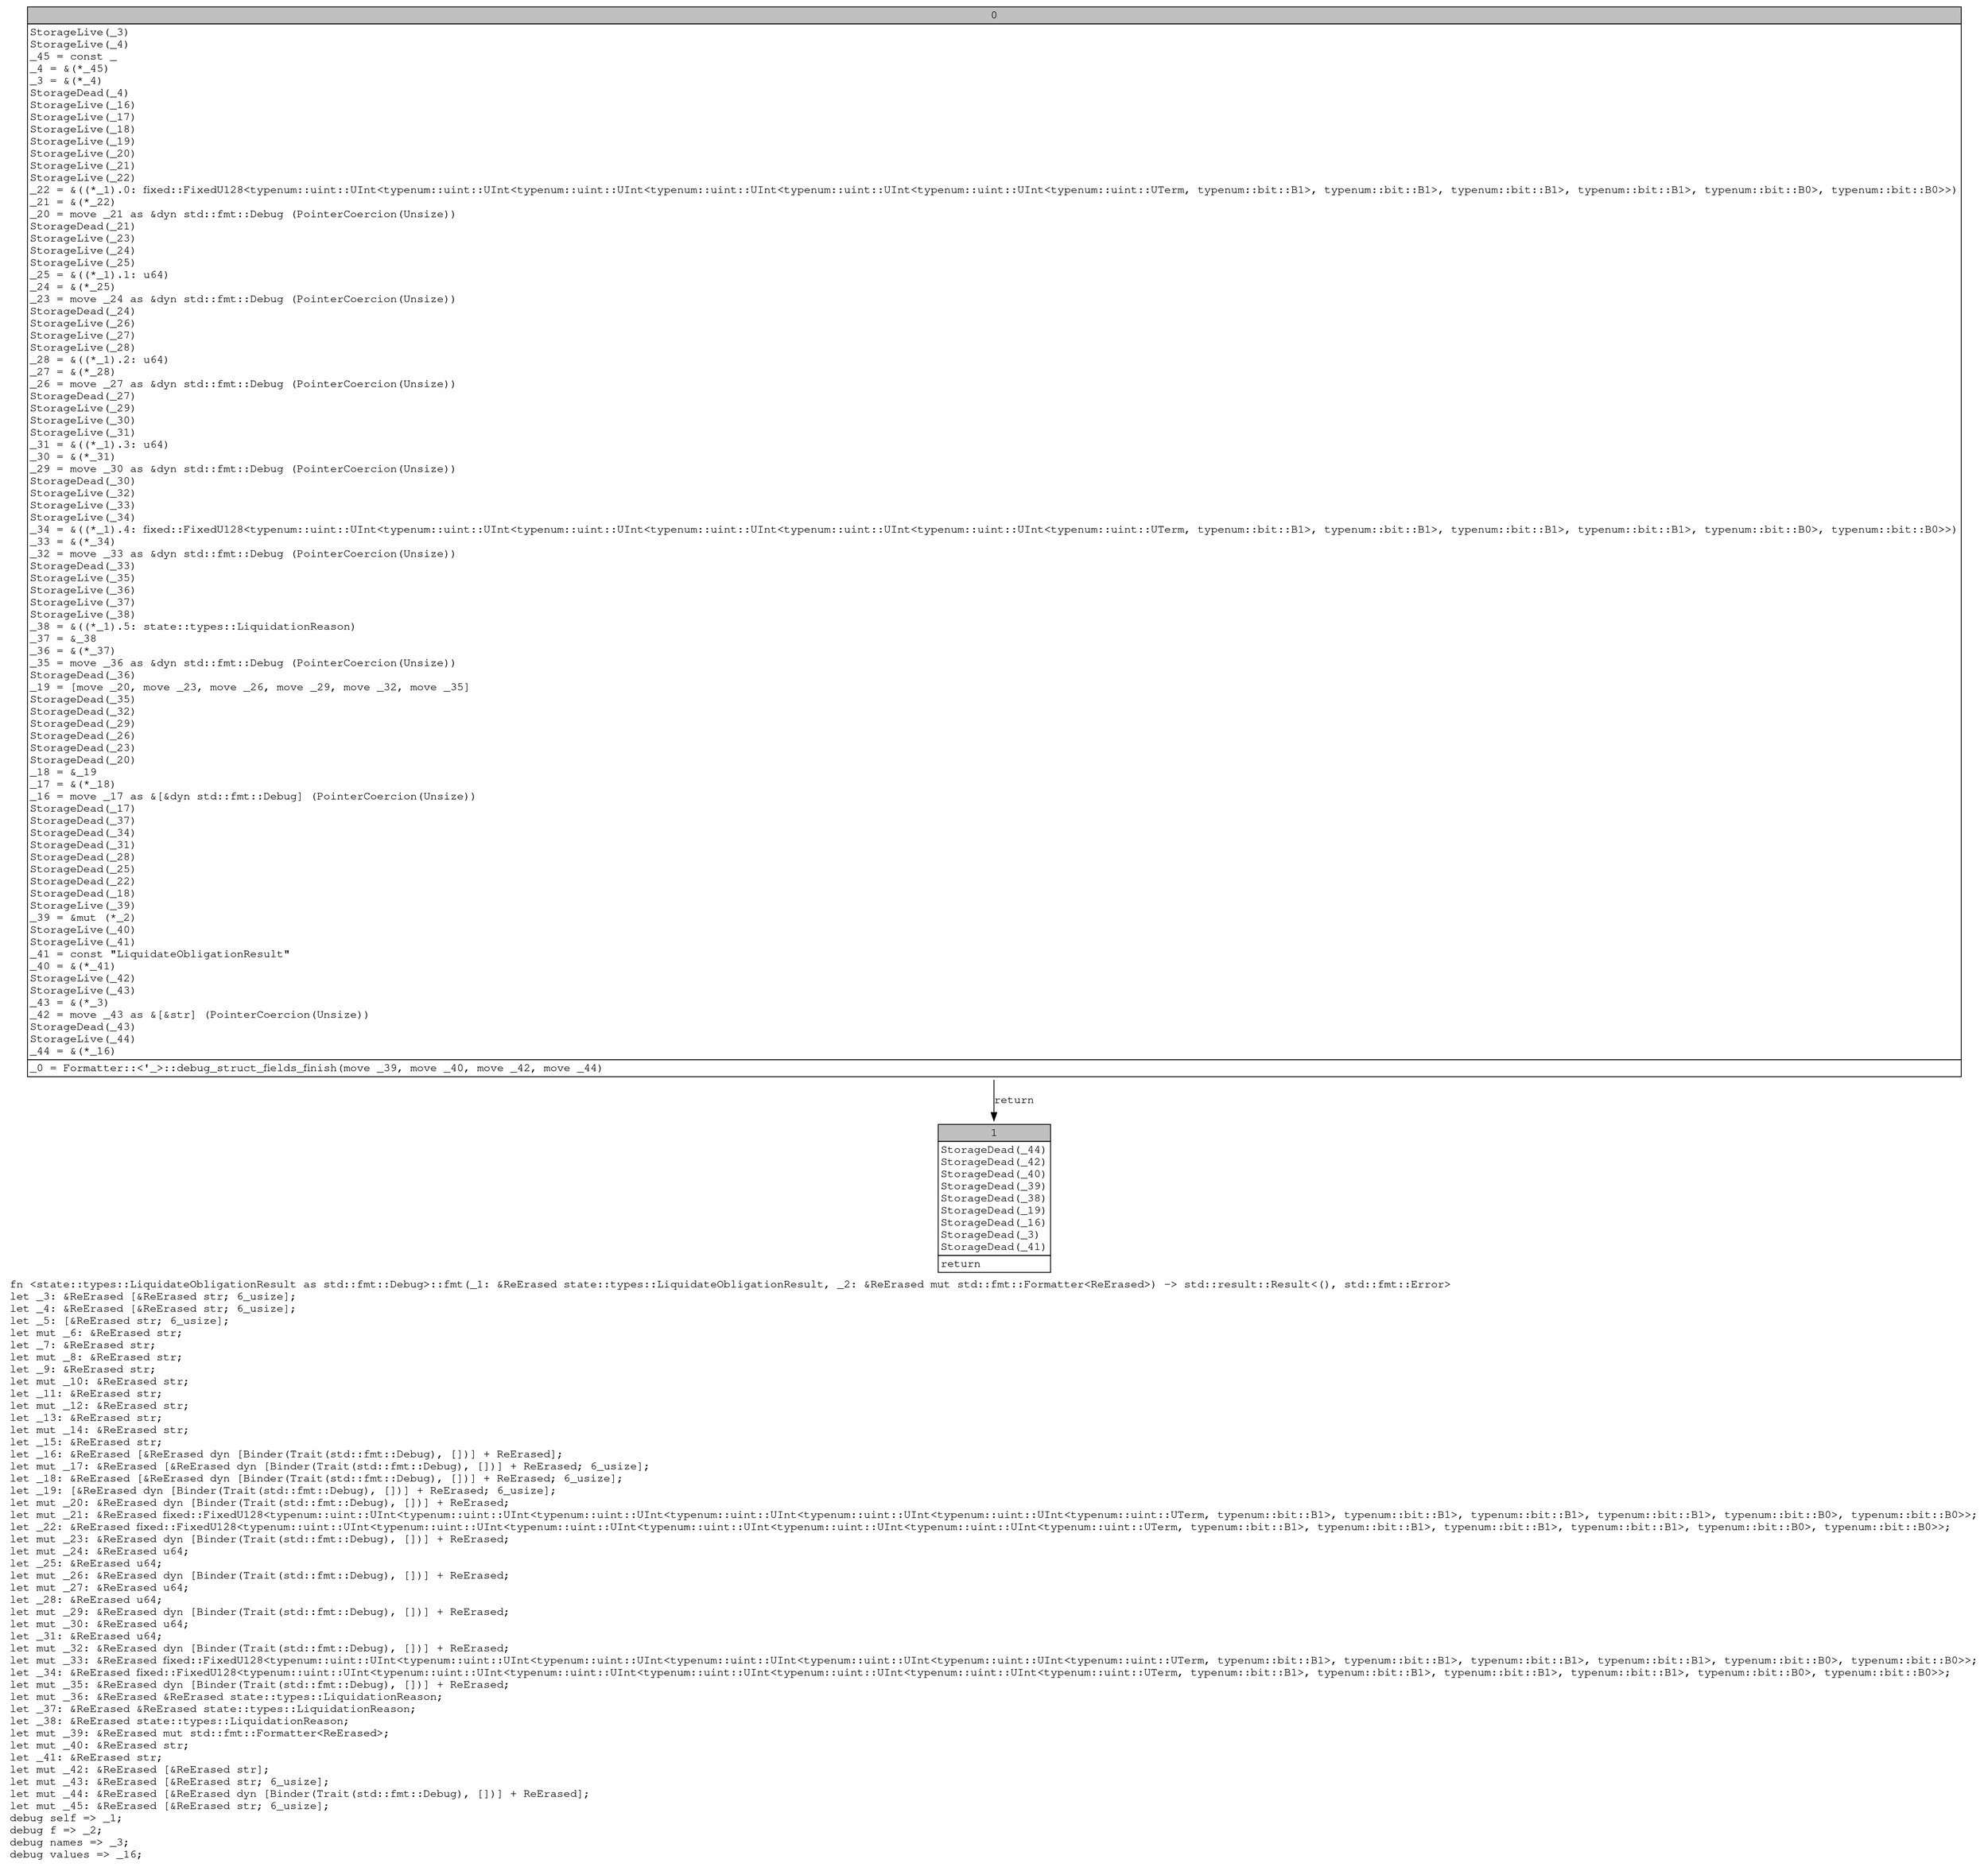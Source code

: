 digraph Mir_0_10670 {
    graph [fontname="Courier, monospace"];
    node [fontname="Courier, monospace"];
    edge [fontname="Courier, monospace"];
    label=<fn &lt;state::types::LiquidateObligationResult as std::fmt::Debug&gt;::fmt(_1: &amp;ReErased state::types::LiquidateObligationResult, _2: &amp;ReErased mut std::fmt::Formatter&lt;ReErased&gt;) -&gt; std::result::Result&lt;(), std::fmt::Error&gt;<br align="left"/>let _3: &amp;ReErased [&amp;ReErased str; 6_usize];<br align="left"/>let _4: &amp;ReErased [&amp;ReErased str; 6_usize];<br align="left"/>let _5: [&amp;ReErased str; 6_usize];<br align="left"/>let mut _6: &amp;ReErased str;<br align="left"/>let _7: &amp;ReErased str;<br align="left"/>let mut _8: &amp;ReErased str;<br align="left"/>let _9: &amp;ReErased str;<br align="left"/>let mut _10: &amp;ReErased str;<br align="left"/>let _11: &amp;ReErased str;<br align="left"/>let mut _12: &amp;ReErased str;<br align="left"/>let _13: &amp;ReErased str;<br align="left"/>let mut _14: &amp;ReErased str;<br align="left"/>let _15: &amp;ReErased str;<br align="left"/>let _16: &amp;ReErased [&amp;ReErased dyn [Binder(Trait(std::fmt::Debug), [])] + ReErased];<br align="left"/>let mut _17: &amp;ReErased [&amp;ReErased dyn [Binder(Trait(std::fmt::Debug), [])] + ReErased; 6_usize];<br align="left"/>let _18: &amp;ReErased [&amp;ReErased dyn [Binder(Trait(std::fmt::Debug), [])] + ReErased; 6_usize];<br align="left"/>let _19: [&amp;ReErased dyn [Binder(Trait(std::fmt::Debug), [])] + ReErased; 6_usize];<br align="left"/>let mut _20: &amp;ReErased dyn [Binder(Trait(std::fmt::Debug), [])] + ReErased;<br align="left"/>let mut _21: &amp;ReErased fixed::FixedU128&lt;typenum::uint::UInt&lt;typenum::uint::UInt&lt;typenum::uint::UInt&lt;typenum::uint::UInt&lt;typenum::uint::UInt&lt;typenum::uint::UInt&lt;typenum::uint::UTerm, typenum::bit::B1&gt;, typenum::bit::B1&gt;, typenum::bit::B1&gt;, typenum::bit::B1&gt;, typenum::bit::B0&gt;, typenum::bit::B0&gt;&gt;;<br align="left"/>let _22: &amp;ReErased fixed::FixedU128&lt;typenum::uint::UInt&lt;typenum::uint::UInt&lt;typenum::uint::UInt&lt;typenum::uint::UInt&lt;typenum::uint::UInt&lt;typenum::uint::UInt&lt;typenum::uint::UTerm, typenum::bit::B1&gt;, typenum::bit::B1&gt;, typenum::bit::B1&gt;, typenum::bit::B1&gt;, typenum::bit::B0&gt;, typenum::bit::B0&gt;&gt;;<br align="left"/>let mut _23: &amp;ReErased dyn [Binder(Trait(std::fmt::Debug), [])] + ReErased;<br align="left"/>let mut _24: &amp;ReErased u64;<br align="left"/>let _25: &amp;ReErased u64;<br align="left"/>let mut _26: &amp;ReErased dyn [Binder(Trait(std::fmt::Debug), [])] + ReErased;<br align="left"/>let mut _27: &amp;ReErased u64;<br align="left"/>let _28: &amp;ReErased u64;<br align="left"/>let mut _29: &amp;ReErased dyn [Binder(Trait(std::fmt::Debug), [])] + ReErased;<br align="left"/>let mut _30: &amp;ReErased u64;<br align="left"/>let _31: &amp;ReErased u64;<br align="left"/>let mut _32: &amp;ReErased dyn [Binder(Trait(std::fmt::Debug), [])] + ReErased;<br align="left"/>let mut _33: &amp;ReErased fixed::FixedU128&lt;typenum::uint::UInt&lt;typenum::uint::UInt&lt;typenum::uint::UInt&lt;typenum::uint::UInt&lt;typenum::uint::UInt&lt;typenum::uint::UInt&lt;typenum::uint::UTerm, typenum::bit::B1&gt;, typenum::bit::B1&gt;, typenum::bit::B1&gt;, typenum::bit::B1&gt;, typenum::bit::B0&gt;, typenum::bit::B0&gt;&gt;;<br align="left"/>let _34: &amp;ReErased fixed::FixedU128&lt;typenum::uint::UInt&lt;typenum::uint::UInt&lt;typenum::uint::UInt&lt;typenum::uint::UInt&lt;typenum::uint::UInt&lt;typenum::uint::UInt&lt;typenum::uint::UTerm, typenum::bit::B1&gt;, typenum::bit::B1&gt;, typenum::bit::B1&gt;, typenum::bit::B1&gt;, typenum::bit::B0&gt;, typenum::bit::B0&gt;&gt;;<br align="left"/>let mut _35: &amp;ReErased dyn [Binder(Trait(std::fmt::Debug), [])] + ReErased;<br align="left"/>let mut _36: &amp;ReErased &amp;ReErased state::types::LiquidationReason;<br align="left"/>let _37: &amp;ReErased &amp;ReErased state::types::LiquidationReason;<br align="left"/>let _38: &amp;ReErased state::types::LiquidationReason;<br align="left"/>let mut _39: &amp;ReErased mut std::fmt::Formatter&lt;ReErased&gt;;<br align="left"/>let mut _40: &amp;ReErased str;<br align="left"/>let _41: &amp;ReErased str;<br align="left"/>let mut _42: &amp;ReErased [&amp;ReErased str];<br align="left"/>let mut _43: &amp;ReErased [&amp;ReErased str; 6_usize];<br align="left"/>let mut _44: &amp;ReErased [&amp;ReErased dyn [Binder(Trait(std::fmt::Debug), [])] + ReErased];<br align="left"/>let mut _45: &amp;ReErased [&amp;ReErased str; 6_usize];<br align="left"/>debug self =&gt; _1;<br align="left"/>debug f =&gt; _2;<br align="left"/>debug names =&gt; _3;<br align="left"/>debug values =&gt; _16;<br align="left"/>>;
    bb0__0_10670 [shape="none", label=<<table border="0" cellborder="1" cellspacing="0"><tr><td bgcolor="gray" align="center" colspan="1">0</td></tr><tr><td align="left" balign="left">StorageLive(_3)<br/>StorageLive(_4)<br/>_45 = const _<br/>_4 = &amp;(*_45)<br/>_3 = &amp;(*_4)<br/>StorageDead(_4)<br/>StorageLive(_16)<br/>StorageLive(_17)<br/>StorageLive(_18)<br/>StorageLive(_19)<br/>StorageLive(_20)<br/>StorageLive(_21)<br/>StorageLive(_22)<br/>_22 = &amp;((*_1).0: fixed::FixedU128&lt;typenum::uint::UInt&lt;typenum::uint::UInt&lt;typenum::uint::UInt&lt;typenum::uint::UInt&lt;typenum::uint::UInt&lt;typenum::uint::UInt&lt;typenum::uint::UTerm, typenum::bit::B1&gt;, typenum::bit::B1&gt;, typenum::bit::B1&gt;, typenum::bit::B1&gt;, typenum::bit::B0&gt;, typenum::bit::B0&gt;&gt;)<br/>_21 = &amp;(*_22)<br/>_20 = move _21 as &amp;dyn std::fmt::Debug (PointerCoercion(Unsize))<br/>StorageDead(_21)<br/>StorageLive(_23)<br/>StorageLive(_24)<br/>StorageLive(_25)<br/>_25 = &amp;((*_1).1: u64)<br/>_24 = &amp;(*_25)<br/>_23 = move _24 as &amp;dyn std::fmt::Debug (PointerCoercion(Unsize))<br/>StorageDead(_24)<br/>StorageLive(_26)<br/>StorageLive(_27)<br/>StorageLive(_28)<br/>_28 = &amp;((*_1).2: u64)<br/>_27 = &amp;(*_28)<br/>_26 = move _27 as &amp;dyn std::fmt::Debug (PointerCoercion(Unsize))<br/>StorageDead(_27)<br/>StorageLive(_29)<br/>StorageLive(_30)<br/>StorageLive(_31)<br/>_31 = &amp;((*_1).3: u64)<br/>_30 = &amp;(*_31)<br/>_29 = move _30 as &amp;dyn std::fmt::Debug (PointerCoercion(Unsize))<br/>StorageDead(_30)<br/>StorageLive(_32)<br/>StorageLive(_33)<br/>StorageLive(_34)<br/>_34 = &amp;((*_1).4: fixed::FixedU128&lt;typenum::uint::UInt&lt;typenum::uint::UInt&lt;typenum::uint::UInt&lt;typenum::uint::UInt&lt;typenum::uint::UInt&lt;typenum::uint::UInt&lt;typenum::uint::UTerm, typenum::bit::B1&gt;, typenum::bit::B1&gt;, typenum::bit::B1&gt;, typenum::bit::B1&gt;, typenum::bit::B0&gt;, typenum::bit::B0&gt;&gt;)<br/>_33 = &amp;(*_34)<br/>_32 = move _33 as &amp;dyn std::fmt::Debug (PointerCoercion(Unsize))<br/>StorageDead(_33)<br/>StorageLive(_35)<br/>StorageLive(_36)<br/>StorageLive(_37)<br/>StorageLive(_38)<br/>_38 = &amp;((*_1).5: state::types::LiquidationReason)<br/>_37 = &amp;_38<br/>_36 = &amp;(*_37)<br/>_35 = move _36 as &amp;dyn std::fmt::Debug (PointerCoercion(Unsize))<br/>StorageDead(_36)<br/>_19 = [move _20, move _23, move _26, move _29, move _32, move _35]<br/>StorageDead(_35)<br/>StorageDead(_32)<br/>StorageDead(_29)<br/>StorageDead(_26)<br/>StorageDead(_23)<br/>StorageDead(_20)<br/>_18 = &amp;_19<br/>_17 = &amp;(*_18)<br/>_16 = move _17 as &amp;[&amp;dyn std::fmt::Debug] (PointerCoercion(Unsize))<br/>StorageDead(_17)<br/>StorageDead(_37)<br/>StorageDead(_34)<br/>StorageDead(_31)<br/>StorageDead(_28)<br/>StorageDead(_25)<br/>StorageDead(_22)<br/>StorageDead(_18)<br/>StorageLive(_39)<br/>_39 = &amp;mut (*_2)<br/>StorageLive(_40)<br/>StorageLive(_41)<br/>_41 = const &quot;LiquidateObligationResult&quot;<br/>_40 = &amp;(*_41)<br/>StorageLive(_42)<br/>StorageLive(_43)<br/>_43 = &amp;(*_3)<br/>_42 = move _43 as &amp;[&amp;str] (PointerCoercion(Unsize))<br/>StorageDead(_43)<br/>StorageLive(_44)<br/>_44 = &amp;(*_16)<br/></td></tr><tr><td align="left">_0 = Formatter::&lt;'_&gt;::debug_struct_fields_finish(move _39, move _40, move _42, move _44)</td></tr></table>>];
    bb1__0_10670 [shape="none", label=<<table border="0" cellborder="1" cellspacing="0"><tr><td bgcolor="gray" align="center" colspan="1">1</td></tr><tr><td align="left" balign="left">StorageDead(_44)<br/>StorageDead(_42)<br/>StorageDead(_40)<br/>StorageDead(_39)<br/>StorageDead(_38)<br/>StorageDead(_19)<br/>StorageDead(_16)<br/>StorageDead(_3)<br/>StorageDead(_41)<br/></td></tr><tr><td align="left">return</td></tr></table>>];
    bb0__0_10670 -> bb1__0_10670 [label="return"];
}

